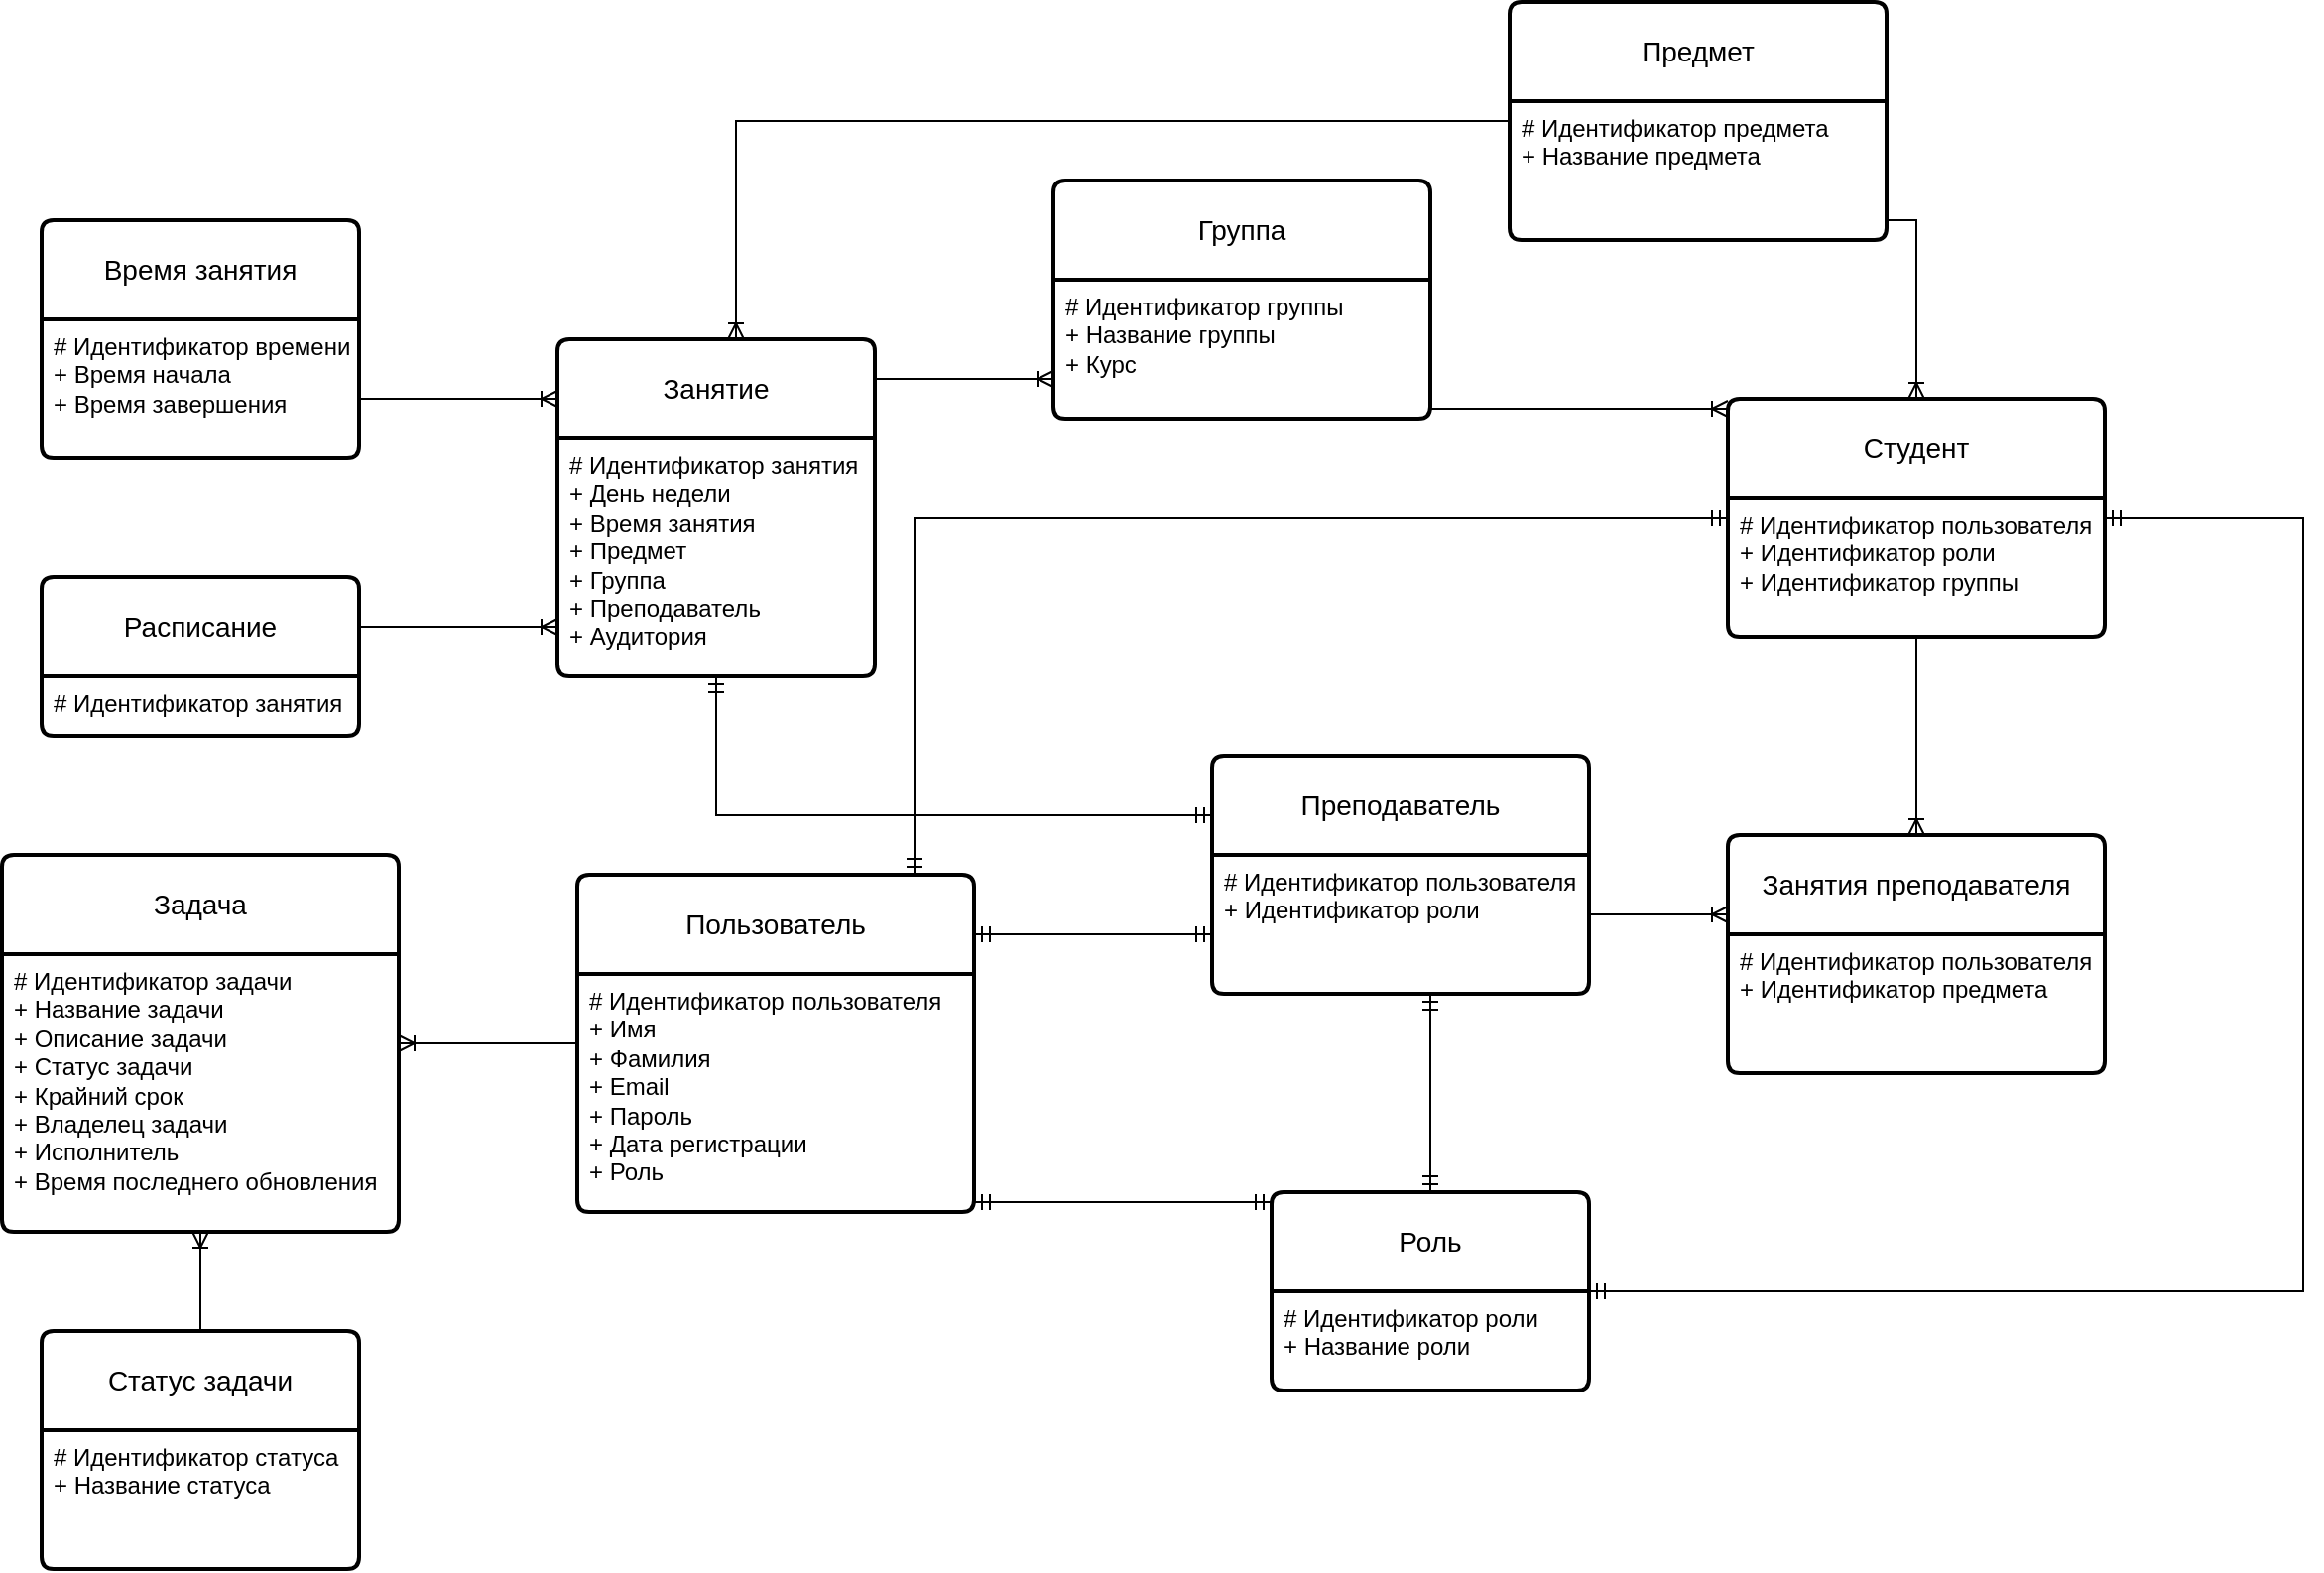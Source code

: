 <mxfile version="23.1.1" type="device">
  <diagram id="R2lEEEUBdFMjLlhIrx00" name="Page-1">
    <mxGraphModel dx="2520" dy="958" grid="1" gridSize="10" guides="1" tooltips="1" connect="1" arrows="1" fold="1" page="1" pageScale="1" pageWidth="850" pageHeight="1100" math="0" shadow="0" extFonts="Permanent Marker^https://fonts.googleapis.com/css?family=Permanent+Marker">
      <root>
        <mxCell id="0" />
        <mxCell id="1" parent="0" />
        <mxCell id="QOVyhkIo5MhGca3gGNH9-23" value="Занятие" style="swimlane;childLayout=stackLayout;horizontal=1;startSize=50;horizontalStack=0;rounded=1;fontSize=14;fontStyle=0;strokeWidth=2;resizeParent=0;resizeLast=1;shadow=0;dashed=0;align=center;arcSize=4;whiteSpace=wrap;html=1;" parent="1" vertex="1">
          <mxGeometry x="-410" y="360" width="160" height="170" as="geometry" />
        </mxCell>
        <mxCell id="QOVyhkIo5MhGca3gGNH9-24" value="# Идентификатор занятия&lt;br&gt;+ День недели&amp;nbsp;&lt;br&gt;+ Время занятия&lt;br&gt;+ Предмет&lt;br&gt;+ Группа&lt;br&gt;+ Преподаватель&lt;br&gt;+ Аудитория" style="align=left;strokeColor=none;fillColor=none;spacingLeft=4;fontSize=12;verticalAlign=top;resizable=0;rotatable=0;part=1;html=1;" parent="QOVyhkIo5MhGca3gGNH9-23" vertex="1">
          <mxGeometry y="50" width="160" height="120" as="geometry" />
        </mxCell>
        <mxCell id="QOVyhkIo5MhGca3gGNH9-25" value="Расписание" style="swimlane;childLayout=stackLayout;horizontal=1;startSize=50;horizontalStack=0;rounded=1;fontSize=14;fontStyle=0;strokeWidth=2;resizeParent=0;resizeLast=1;shadow=0;dashed=0;align=center;arcSize=4;whiteSpace=wrap;html=1;" parent="1" vertex="1">
          <mxGeometry x="-670" y="480" width="160" height="80" as="geometry" />
        </mxCell>
        <mxCell id="QOVyhkIo5MhGca3gGNH9-26" value="# Идентификатор занятия" style="align=left;strokeColor=none;fillColor=none;spacingLeft=4;fontSize=12;verticalAlign=top;resizable=0;rotatable=0;part=1;html=1;" parent="QOVyhkIo5MhGca3gGNH9-25" vertex="1">
          <mxGeometry y="50" width="160" height="30" as="geometry" />
        </mxCell>
        <mxCell id="QOVyhkIo5MhGca3gGNH9-33" value="" style="edgeStyle=elbowEdgeStyle;fontSize=12;html=1;endArrow=ERoneToMany;endFill=1;rounded=0;elbow=vertical;" parent="1" source="QOVyhkIo5MhGca3gGNH9-25" target="QOVyhkIo5MhGca3gGNH9-23" edge="1">
          <mxGeometry width="100" height="100" relative="1" as="geometry">
            <mxPoint x="-50" y="500" as="sourcePoint" />
            <mxPoint x="-80" y="300" as="targetPoint" />
          </mxGeometry>
        </mxCell>
        <mxCell id="QOVyhkIo5MhGca3gGNH9-34" value="Пользователь" style="swimlane;childLayout=stackLayout;horizontal=1;startSize=50;horizontalStack=0;rounded=1;fontSize=14;fontStyle=0;strokeWidth=2;resizeParent=0;resizeLast=1;shadow=0;dashed=0;align=center;arcSize=4;whiteSpace=wrap;html=1;" parent="1" vertex="1">
          <mxGeometry x="-400" y="630" width="200" height="170" as="geometry" />
        </mxCell>
        <mxCell id="QOVyhkIo5MhGca3gGNH9-35" value="# Идентификатор пользователя&lt;br&gt;+ Имя&lt;br&gt;+ Фамилия&lt;br&gt;+ Email&lt;br&gt;+ Пароль&lt;br&gt;+ Дата регистрации&lt;br&gt;+ Роль" style="align=left;strokeColor=none;fillColor=none;spacingLeft=4;fontSize=12;verticalAlign=top;resizable=0;rotatable=0;part=1;html=1;" parent="QOVyhkIo5MhGca3gGNH9-34" vertex="1">
          <mxGeometry y="50" width="200" height="120" as="geometry" />
        </mxCell>
        <mxCell id="QOVyhkIo5MhGca3gGNH9-36" value="Роль" style="swimlane;childLayout=stackLayout;horizontal=1;startSize=50;horizontalStack=0;rounded=1;fontSize=14;fontStyle=0;strokeWidth=2;resizeParent=0;resizeLast=1;shadow=0;dashed=0;align=center;arcSize=4;whiteSpace=wrap;html=1;" parent="1" vertex="1">
          <mxGeometry x="-50" y="790" width="160" height="100" as="geometry" />
        </mxCell>
        <mxCell id="QOVyhkIo5MhGca3gGNH9-37" value="# Идентификатор роли&lt;br&gt;+ Название роли" style="align=left;strokeColor=none;fillColor=none;spacingLeft=4;fontSize=12;verticalAlign=top;resizable=0;rotatable=0;part=1;html=1;" parent="QOVyhkIo5MhGca3gGNH9-36" vertex="1">
          <mxGeometry y="50" width="160" height="50" as="geometry" />
        </mxCell>
        <mxCell id="QOVyhkIo5MhGca3gGNH9-40" value="" style="edgeStyle=elbowEdgeStyle;fontSize=12;html=1;endArrow=ERmandOne;startArrow=ERmandOne;rounded=0;elbow=vertical;" parent="1" source="QOVyhkIo5MhGca3gGNH9-34" target="QOVyhkIo5MhGca3gGNH9-36" edge="1">
          <mxGeometry width="100" height="100" relative="1" as="geometry">
            <mxPoint x="-100" y="550" as="sourcePoint" />
            <mxPoint y="450" as="targetPoint" />
          </mxGeometry>
        </mxCell>
        <mxCell id="QOVyhkIo5MhGca3gGNH9-43" value="Преподаватель" style="swimlane;childLayout=stackLayout;horizontal=1;startSize=50;horizontalStack=0;rounded=1;fontSize=14;fontStyle=0;strokeWidth=2;resizeParent=0;resizeLast=1;shadow=0;dashed=0;align=center;arcSize=4;whiteSpace=wrap;html=1;" parent="1" vertex="1">
          <mxGeometry x="-80" y="570" width="190" height="120" as="geometry" />
        </mxCell>
        <mxCell id="QOVyhkIo5MhGca3gGNH9-44" value="# Идентификатор пользователя&lt;br&gt;+ Идентификатор роли" style="align=left;strokeColor=none;fillColor=none;spacingLeft=4;fontSize=12;verticalAlign=top;resizable=0;rotatable=0;part=1;html=1;" parent="QOVyhkIo5MhGca3gGNH9-43" vertex="1">
          <mxGeometry y="50" width="190" height="70" as="geometry" />
        </mxCell>
        <mxCell id="QOVyhkIo5MhGca3gGNH9-45" value="" style="edgeStyle=elbowEdgeStyle;fontSize=12;html=1;endArrow=ERmandOne;startArrow=ERmandOne;rounded=0;elbow=vertical;" parent="1" source="QOVyhkIo5MhGca3gGNH9-43" target="QOVyhkIo5MhGca3gGNH9-34" edge="1">
          <mxGeometry width="100" height="100" relative="1" as="geometry">
            <mxPoint x="-210" y="620" as="sourcePoint" />
            <mxPoint x="-110" y="520" as="targetPoint" />
          </mxGeometry>
        </mxCell>
        <mxCell id="QOVyhkIo5MhGca3gGNH9-46" value="" style="edgeStyle=elbowEdgeStyle;fontSize=12;html=1;endArrow=ERmandOne;startArrow=ERmandOne;rounded=0;" parent="1" source="QOVyhkIo5MhGca3gGNH9-43" target="QOVyhkIo5MhGca3gGNH9-36" edge="1">
          <mxGeometry width="100" height="100" relative="1" as="geometry">
            <mxPoint x="-210" y="620" as="sourcePoint" />
            <mxPoint x="-110" y="520" as="targetPoint" />
          </mxGeometry>
        </mxCell>
        <mxCell id="QOVyhkIo5MhGca3gGNH9-49" value="Группа" style="swimlane;childLayout=stackLayout;horizontal=1;startSize=50;horizontalStack=0;rounded=1;fontSize=14;fontStyle=0;strokeWidth=2;resizeParent=0;resizeLast=1;shadow=0;dashed=0;align=center;arcSize=4;whiteSpace=wrap;html=1;" parent="1" vertex="1">
          <mxGeometry x="-160" y="280" width="190" height="120" as="geometry" />
        </mxCell>
        <mxCell id="QOVyhkIo5MhGca3gGNH9-50" value="# Идентификатор группы&lt;br&gt;+ Название группы&lt;br&gt;+ Курс" style="align=left;strokeColor=none;fillColor=none;spacingLeft=4;fontSize=12;verticalAlign=top;resizable=0;rotatable=0;part=1;html=1;" parent="QOVyhkIo5MhGca3gGNH9-49" vertex="1">
          <mxGeometry y="50" width="190" height="70" as="geometry" />
        </mxCell>
        <mxCell id="U4Pm6nNNj1oJkwODfPMW-1" value="" style="edgeStyle=elbowEdgeStyle;fontSize=12;html=1;endArrow=ERoneToMany;rounded=0;elbow=vertical;" edge="1" parent="1" source="QOVyhkIo5MhGca3gGNH9-49" target="QOVyhkIo5MhGca3gGNH9-47">
          <mxGeometry width="100" height="100" relative="1" as="geometry">
            <mxPoint x="180" y="610" as="sourcePoint" />
            <mxPoint x="280" y="510" as="targetPoint" />
          </mxGeometry>
        </mxCell>
        <mxCell id="U4Pm6nNNj1oJkwODfPMW-2" value="" style="edgeStyle=orthogonalEdgeStyle;fontSize=12;html=1;endArrow=ERmandOne;startArrow=ERmandOne;rounded=0;" edge="1" parent="1" source="QOVyhkIo5MhGca3gGNH9-47" target="QOVyhkIo5MhGca3gGNH9-36">
          <mxGeometry width="100" height="100" relative="1" as="geometry">
            <mxPoint x="200" y="450" as="sourcePoint" />
            <mxPoint x="130" y="840" as="targetPoint" />
            <Array as="points">
              <mxPoint x="470" y="450" />
              <mxPoint x="470" y="840" />
            </Array>
          </mxGeometry>
        </mxCell>
        <mxCell id="U4Pm6nNNj1oJkwODfPMW-3" value="" style="edgeStyle=elbowEdgeStyle;fontSize=12;html=1;endArrow=ERmandOne;startArrow=ERmandOne;rounded=0;" edge="1" parent="1" source="QOVyhkIo5MhGca3gGNH9-34" target="QOVyhkIo5MhGca3gGNH9-47">
          <mxGeometry width="100" height="100" relative="1" as="geometry">
            <mxPoint x="180" y="610" as="sourcePoint" />
            <mxPoint x="280" y="510" as="targetPoint" />
            <Array as="points">
              <mxPoint x="-230" y="570" />
            </Array>
          </mxGeometry>
        </mxCell>
        <mxCell id="U4Pm6nNNj1oJkwODfPMW-5" value="" style="edgeStyle=orthogonalEdgeStyle;fontSize=12;html=1;endArrow=ERmandOne;startArrow=ERmandOne;rounded=0;" edge="1" parent="1" source="QOVyhkIo5MhGca3gGNH9-43" target="QOVyhkIo5MhGca3gGNH9-23">
          <mxGeometry width="100" height="100" relative="1" as="geometry">
            <mxPoint x="-90" y="610" as="sourcePoint" />
            <mxPoint x="10" y="510" as="targetPoint" />
            <Array as="points">
              <mxPoint x="-330" y="600" />
            </Array>
          </mxGeometry>
        </mxCell>
        <mxCell id="U4Pm6nNNj1oJkwODfPMW-9" value="Занятия преподавателя" style="swimlane;childLayout=stackLayout;horizontal=1;startSize=50;horizontalStack=0;rounded=1;fontSize=14;fontStyle=0;strokeWidth=2;resizeParent=0;resizeLast=1;shadow=0;dashed=0;align=center;arcSize=4;whiteSpace=wrap;html=1;" vertex="1" parent="1">
          <mxGeometry x="180" y="610" width="190" height="120" as="geometry" />
        </mxCell>
        <mxCell id="U4Pm6nNNj1oJkwODfPMW-10" value="# Идентификатор пользователя&lt;br style=&quot;border-color: var(--border-color);&quot;&gt;+ Идентификатор предмета" style="align=left;strokeColor=none;fillColor=none;spacingLeft=4;fontSize=12;verticalAlign=top;resizable=0;rotatable=0;part=1;html=1;" vertex="1" parent="U4Pm6nNNj1oJkwODfPMW-9">
          <mxGeometry y="50" width="190" height="70" as="geometry" />
        </mxCell>
        <mxCell id="U4Pm6nNNj1oJkwODfPMW-11" value="" style="edgeStyle=elbowEdgeStyle;fontSize=12;html=1;endArrow=ERoneToMany;rounded=0;elbow=vertical;" edge="1" parent="1" source="QOVyhkIo5MhGca3gGNH9-23" target="QOVyhkIo5MhGca3gGNH9-49">
          <mxGeometry width="100" height="100" relative="1" as="geometry">
            <mxPoint x="-100" y="490" as="sourcePoint" />
            <mxPoint x="120" y="430" as="targetPoint" />
          </mxGeometry>
        </mxCell>
        <mxCell id="U4Pm6nNNj1oJkwODfPMW-12" value="Предмет" style="swimlane;childLayout=stackLayout;horizontal=1;startSize=50;horizontalStack=0;rounded=1;fontSize=14;fontStyle=0;strokeWidth=2;resizeParent=0;resizeLast=1;shadow=0;dashed=0;align=center;arcSize=4;whiteSpace=wrap;html=1;" vertex="1" parent="1">
          <mxGeometry x="70" y="190" width="190" height="120" as="geometry" />
        </mxCell>
        <mxCell id="U4Pm6nNNj1oJkwODfPMW-13" value="# Идентификатор предмета&lt;br style=&quot;border-color: var(--border-color);&quot;&gt;+ Название предмета" style="align=left;strokeColor=none;fillColor=none;spacingLeft=4;fontSize=12;verticalAlign=top;resizable=0;rotatable=0;part=1;html=1;" vertex="1" parent="U4Pm6nNNj1oJkwODfPMW-12">
          <mxGeometry y="50" width="190" height="70" as="geometry" />
        </mxCell>
        <mxCell id="U4Pm6nNNj1oJkwODfPMW-14" value="" style="edgeStyle=elbowEdgeStyle;fontSize=12;html=1;endArrow=ERoneToMany;rounded=0;elbow=vertical;" edge="1" parent="1" source="QOVyhkIo5MhGca3gGNH9-43" target="U4Pm6nNNj1oJkwODfPMW-9">
          <mxGeometry width="100" height="100" relative="1" as="geometry">
            <mxPoint x="20" y="530" as="sourcePoint" />
            <mxPoint x="120" y="430" as="targetPoint" />
          </mxGeometry>
        </mxCell>
        <mxCell id="U4Pm6nNNj1oJkwODfPMW-16" value="" style="edgeStyle=elbowEdgeStyle;fontSize=12;html=1;endArrow=ERoneToMany;rounded=0;elbow=vertical;" edge="1" parent="1" source="QOVyhkIo5MhGca3gGNH9-47" target="U4Pm6nNNj1oJkwODfPMW-9">
          <mxGeometry width="100" height="100" relative="1" as="geometry">
            <mxPoint x="20" y="530" as="sourcePoint" />
            <mxPoint x="120" y="430" as="targetPoint" />
          </mxGeometry>
        </mxCell>
        <mxCell id="U4Pm6nNNj1oJkwODfPMW-17" value="" style="edgeStyle=elbowEdgeStyle;fontSize=12;html=1;endArrow=ERoneToMany;rounded=0;" edge="1" parent="1" source="U4Pm6nNNj1oJkwODfPMW-12" target="QOVyhkIo5MhGca3gGNH9-23">
          <mxGeometry width="100" height="100" relative="1" as="geometry">
            <mxPoint x="20" y="530" as="sourcePoint" />
            <mxPoint x="120" y="430" as="targetPoint" />
            <Array as="points">
              <mxPoint x="-320" y="320" />
            </Array>
          </mxGeometry>
        </mxCell>
        <mxCell id="U4Pm6nNNj1oJkwODfPMW-20" value="Время занятия" style="swimlane;childLayout=stackLayout;horizontal=1;startSize=50;horizontalStack=0;rounded=1;fontSize=14;fontStyle=0;strokeWidth=2;resizeParent=0;resizeLast=1;shadow=0;dashed=0;align=center;arcSize=4;whiteSpace=wrap;html=1;" vertex="1" parent="1">
          <mxGeometry x="-670" y="300" width="160" height="120" as="geometry" />
        </mxCell>
        <mxCell id="U4Pm6nNNj1oJkwODfPMW-21" value="# Идентификатор времени&lt;br&gt;+ Время начала&lt;br&gt;+ Время завершения" style="align=left;strokeColor=none;fillColor=none;spacingLeft=4;fontSize=12;verticalAlign=top;resizable=0;rotatable=0;part=1;html=1;" vertex="1" parent="U4Pm6nNNj1oJkwODfPMW-20">
          <mxGeometry y="50" width="160" height="70" as="geometry" />
        </mxCell>
        <mxCell id="U4Pm6nNNj1oJkwODfPMW-22" value="Задача" style="swimlane;childLayout=stackLayout;horizontal=1;startSize=50;horizontalStack=0;rounded=1;fontSize=14;fontStyle=0;strokeWidth=2;resizeParent=0;resizeLast=1;shadow=0;dashed=0;align=center;arcSize=4;whiteSpace=wrap;html=1;" vertex="1" parent="1">
          <mxGeometry x="-690" y="620" width="200" height="190" as="geometry" />
        </mxCell>
        <mxCell id="U4Pm6nNNj1oJkwODfPMW-23" value="# Идентификатор задачи&lt;br&gt;+ Название задачи&lt;br&gt;+ Описание задачи&lt;br&gt;+ Статус задачи&lt;br&gt;+ Крайний срок&lt;br&gt;+ Владелец задачи&lt;br&gt;+ Исполнитель&lt;br&gt;+ Время последнего обновления" style="align=left;strokeColor=none;fillColor=none;spacingLeft=4;fontSize=12;verticalAlign=top;resizable=0;rotatable=0;part=1;html=1;" vertex="1" parent="U4Pm6nNNj1oJkwODfPMW-22">
          <mxGeometry y="50" width="200" height="140" as="geometry" />
        </mxCell>
        <mxCell id="U4Pm6nNNj1oJkwODfPMW-24" value="Статус задачи" style="swimlane;childLayout=stackLayout;horizontal=1;startSize=50;horizontalStack=0;rounded=1;fontSize=14;fontStyle=0;strokeWidth=2;resizeParent=0;resizeLast=1;shadow=0;dashed=0;align=center;arcSize=4;whiteSpace=wrap;html=1;" vertex="1" parent="1">
          <mxGeometry x="-670" y="860" width="160" height="120" as="geometry" />
        </mxCell>
        <mxCell id="U4Pm6nNNj1oJkwODfPMW-25" value="# Идентификатор статуса&lt;br style=&quot;border-color: var(--border-color);&quot;&gt;+ Название статуса" style="align=left;strokeColor=none;fillColor=none;spacingLeft=4;fontSize=12;verticalAlign=top;resizable=0;rotatable=0;part=1;html=1;" vertex="1" parent="U4Pm6nNNj1oJkwODfPMW-24">
          <mxGeometry y="50" width="160" height="70" as="geometry" />
        </mxCell>
        <mxCell id="U4Pm6nNNj1oJkwODfPMW-26" value="" style="edgeStyle=elbowEdgeStyle;fontSize=12;html=1;endArrow=ERoneToMany;rounded=0;elbow=vertical;" edge="1" parent="1" source="U4Pm6nNNj1oJkwODfPMW-20" target="QOVyhkIo5MhGca3gGNH9-23">
          <mxGeometry width="100" height="100" relative="1" as="geometry">
            <mxPoint x="-440" y="430" as="sourcePoint" />
            <mxPoint x="-430" y="310" as="targetPoint" />
          </mxGeometry>
        </mxCell>
        <mxCell id="U4Pm6nNNj1oJkwODfPMW-27" value="" style="edgeStyle=elbowEdgeStyle;fontSize=12;html=1;endArrow=ERoneToMany;rounded=0;" edge="1" parent="1" source="U4Pm6nNNj1oJkwODfPMW-24" target="U4Pm6nNNj1oJkwODfPMW-22">
          <mxGeometry width="100" height="100" relative="1" as="geometry">
            <mxPoint x="-390" y="460" as="sourcePoint" />
            <mxPoint x="-290" y="360" as="targetPoint" />
          </mxGeometry>
        </mxCell>
        <mxCell id="U4Pm6nNNj1oJkwODfPMW-29" value="" style="edgeStyle=entityRelationEdgeStyle;fontSize=12;html=1;endArrow=ERoneToMany;rounded=0;" edge="1" parent="1" source="QOVyhkIo5MhGca3gGNH9-34" target="U4Pm6nNNj1oJkwODfPMW-22">
          <mxGeometry width="100" height="100" relative="1" as="geometry">
            <mxPoint x="-230" y="550" as="sourcePoint" />
            <mxPoint x="-130" y="450" as="targetPoint" />
          </mxGeometry>
        </mxCell>
        <mxCell id="U4Pm6nNNj1oJkwODfPMW-30" value="" style="edgeStyle=elbowEdgeStyle;fontSize=12;html=1;endArrow=ERoneToMany;rounded=0;" edge="1" parent="1" source="U4Pm6nNNj1oJkwODfPMW-12" target="QOVyhkIo5MhGca3gGNH9-47">
          <mxGeometry width="100" height="100" relative="1" as="geometry">
            <mxPoint x="70" y="410" as="sourcePoint" />
            <mxPoint x="480" y="420" as="targetPoint" />
            <Array as="points">
              <mxPoint x="275" y="300" />
            </Array>
          </mxGeometry>
        </mxCell>
        <mxCell id="QOVyhkIo5MhGca3gGNH9-47" value="Студент" style="swimlane;childLayout=stackLayout;horizontal=1;startSize=50;horizontalStack=0;rounded=1;fontSize=14;fontStyle=0;strokeWidth=2;resizeParent=0;resizeLast=1;shadow=0;dashed=0;align=center;arcSize=4;whiteSpace=wrap;html=1;" parent="1" vertex="1">
          <mxGeometry x="180" y="390" width="190" height="120" as="geometry" />
        </mxCell>
        <mxCell id="QOVyhkIo5MhGca3gGNH9-48" value="# Идентификатор пользователя&lt;br&gt;+ Идентификатор роли&lt;br&gt;+ Идентификатор группы" style="align=left;strokeColor=none;fillColor=none;spacingLeft=4;fontSize=12;verticalAlign=top;resizable=0;rotatable=0;part=1;html=1;" parent="QOVyhkIo5MhGca3gGNH9-47" vertex="1">
          <mxGeometry y="50" width="190" height="70" as="geometry" />
        </mxCell>
      </root>
    </mxGraphModel>
  </diagram>
</mxfile>
